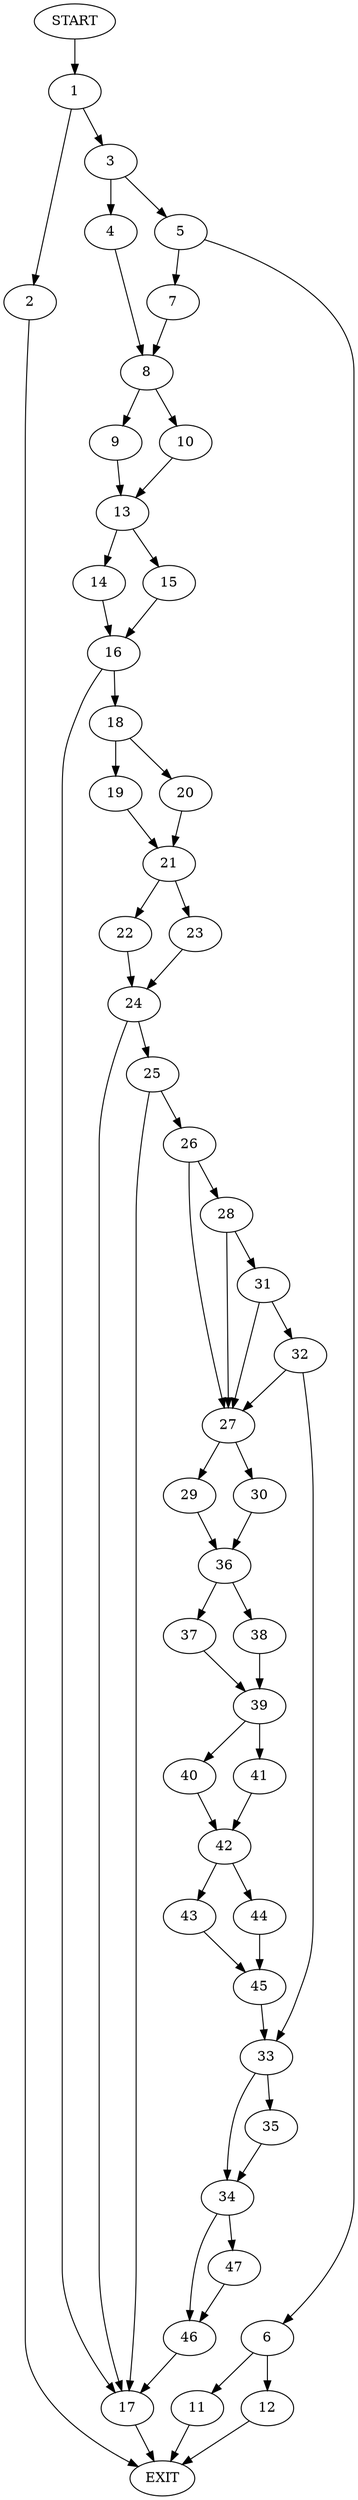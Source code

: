 digraph {
0 [label="START"]
48 [label="EXIT"]
0 -> 1
1 -> 2
1 -> 3
3 -> 4
3 -> 5
2 -> 48
5 -> 6
5 -> 7
4 -> 8
8 -> 9
8 -> 10
7 -> 8
6 -> 11
6 -> 12
11 -> 48
12 -> 48
10 -> 13
9 -> 13
13 -> 14
13 -> 15
14 -> 16
15 -> 16
16 -> 17
16 -> 18
18 -> 19
18 -> 20
17 -> 48
19 -> 21
20 -> 21
21 -> 22
21 -> 23
22 -> 24
23 -> 24
24 -> 17
24 -> 25
25 -> 17
25 -> 26
26 -> 27
26 -> 28
27 -> 29
27 -> 30
28 -> 27
28 -> 31
31 -> 27
31 -> 32
32 -> 33
32 -> 27
33 -> 34
33 -> 35
29 -> 36
30 -> 36
36 -> 37
36 -> 38
37 -> 39
38 -> 39
39 -> 40
39 -> 41
41 -> 42
40 -> 42
42 -> 43
42 -> 44
43 -> 45
44 -> 45
45 -> 33
34 -> 46
34 -> 47
35 -> 34
46 -> 17
47 -> 46
}
